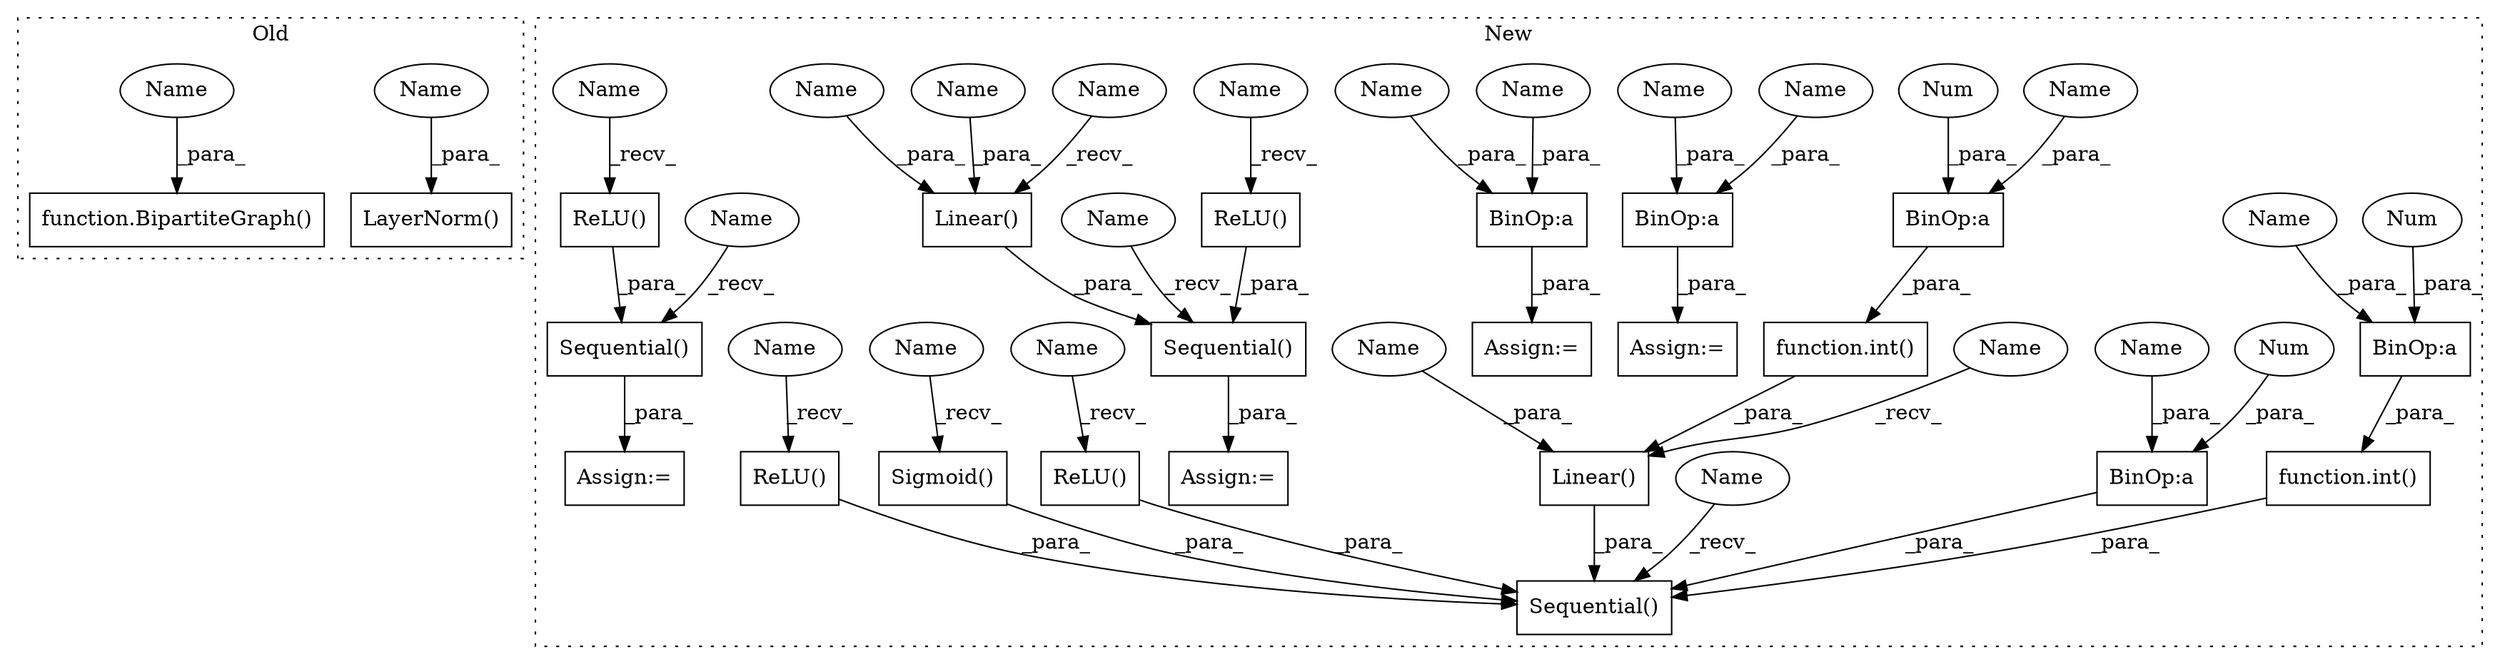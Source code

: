 digraph G {
subgraph cluster0 {
1 [label="LayerNorm()" a="75" s="4745,4776" l="13,1" shape="box"];
10 [label="function.BipartiteGraph()" a="75" s="5145,5246" l="28,10" shape="box"];
27 [label="Name" a="87" s="4758" l="18" shape="ellipse"];
28 [label="Name" a="87" s="5173" l="18" shape="ellipse"];
label = "Old";
style="dotted";
}
subgraph cluster1 {
2 [label="Linear()" a="75" s="2430,2479" l="10,1" shape="box"];
3 [label="Assign:=" a="68" s="2400" l="3" shape="box"];
4 [label="Sequential()" a="75" s="2061,2338" l="27,10" shape="box"];
5 [label="BinOp:a" a="82" s="2305" l="1" shape="box"];
6 [label="Sequential()" a="75" s="2403,2503" l="27,10" shape="box"];
7 [label="BinOp:a" a="82" s="2116" l="1" shape="box"];
8 [label="Sequential()" a="75" s="2540,2640" l="27,10" shape="box"];
9 [label="BinOp:a" a="82" s="2231" l="1" shape="box"];
11 [label="function.int()" a="75" s="2208,2233" l="4,1" shape="box"];
12 [label="Sigmoid()" a="75" s="2326" l="12" shape="box"];
13 [label="function.int()" a="75" s="2282,2307" l="4,1" shape="box"];
14 [label="BinOp:a" a="82" s="2755" l="3" shape="box"];
15 [label="BinOp:a" a="82" s="2911" l="3" shape="box"];
16 [label="Num" a="76" s="2117" l="1" shape="ellipse"];
17 [label="Num" a="76" s="2306" l="1" shape="ellipse"];
18 [label="Num" a="76" s="2232" l="1" shape="ellipse"];
19 [label="ReLU()" a="75" s="2494" l="9" shape="box"];
20 [label="Assign:=" a="68" s="2537" l="3" shape="box"];
21 [label="ReLU()" a="75" s="2154" l="9" shape="box"];
22 [label="Assign:=" a="68" s="2867" l="3" shape="box"];
23 [label="ReLU()" a="75" s="2249" l="9" shape="box"];
24 [label="Assign:=" a="68" s="2711" l="3" shape="box"];
25 [label="ReLU()" a="75" s="2631" l="9" shape="box"];
26 [label="Linear()" a="75" s="2177,2234" l="10,1" shape="box"];
29 [label="Name" a="87" s="2212" l="19" shape="ellipse"];
30 [label="Name" a="87" s="2286" l="19" shape="ellipse"];
31 [label="Name" a="87" s="2187" l="19" shape="ellipse"];
32 [label="Name" a="87" s="2758" l="19" shape="ellipse"];
33 [label="Name" a="87" s="2914" l="19" shape="ellipse"];
34 [label="Name" a="87" s="2460" l="19" shape="ellipse"];
35 [label="Name" a="87" s="2098" l="18" shape="ellipse"];
36 [label="Name" a="87" s="2737" l="18" shape="ellipse"];
37 [label="Name" a="87" s="2440" l="18" shape="ellipse"];
38 [label="Name" a="87" s="2893" l="18" shape="ellipse"];
39 [label="Name" a="87" s="2061" l="2" shape="ellipse"];
40 [label="Name" a="87" s="2403" l="2" shape="ellipse"];
41 [label="Name" a="87" s="2540" l="2" shape="ellipse"];
42 [label="Name" a="87" s="2177" l="2" shape="ellipse"];
43 [label="Name" a="87" s="2430" l="2" shape="ellipse"];
44 [label="Name" a="87" s="2631" l="2" shape="ellipse"];
45 [label="Name" a="87" s="2154" l="2" shape="ellipse"];
46 [label="Name" a="87" s="2326" l="2" shape="ellipse"];
47 [label="Name" a="87" s="2249" l="2" shape="ellipse"];
48 [label="Name" a="87" s="2494" l="2" shape="ellipse"];
label = "New";
style="dotted";
}
2 -> 6 [label="_para_"];
5 -> 13 [label="_para_"];
6 -> 3 [label="_para_"];
7 -> 4 [label="_para_"];
8 -> 20 [label="_para_"];
9 -> 11 [label="_para_"];
11 -> 26 [label="_para_"];
12 -> 4 [label="_para_"];
13 -> 4 [label="_para_"];
14 -> 24 [label="_para_"];
15 -> 22 [label="_para_"];
16 -> 7 [label="_para_"];
17 -> 5 [label="_para_"];
18 -> 9 [label="_para_"];
19 -> 6 [label="_para_"];
21 -> 4 [label="_para_"];
23 -> 4 [label="_para_"];
25 -> 8 [label="_para_"];
26 -> 4 [label="_para_"];
27 -> 1 [label="_para_"];
28 -> 10 [label="_para_"];
29 -> 9 [label="_para_"];
30 -> 5 [label="_para_"];
31 -> 26 [label="_para_"];
32 -> 14 [label="_para_"];
33 -> 15 [label="_para_"];
34 -> 2 [label="_para_"];
35 -> 7 [label="_para_"];
36 -> 14 [label="_para_"];
37 -> 2 [label="_para_"];
38 -> 15 [label="_para_"];
39 -> 4 [label="_recv_"];
40 -> 6 [label="_recv_"];
41 -> 8 [label="_recv_"];
42 -> 26 [label="_recv_"];
43 -> 2 [label="_recv_"];
44 -> 25 [label="_recv_"];
45 -> 21 [label="_recv_"];
46 -> 12 [label="_recv_"];
47 -> 23 [label="_recv_"];
48 -> 19 [label="_recv_"];
}